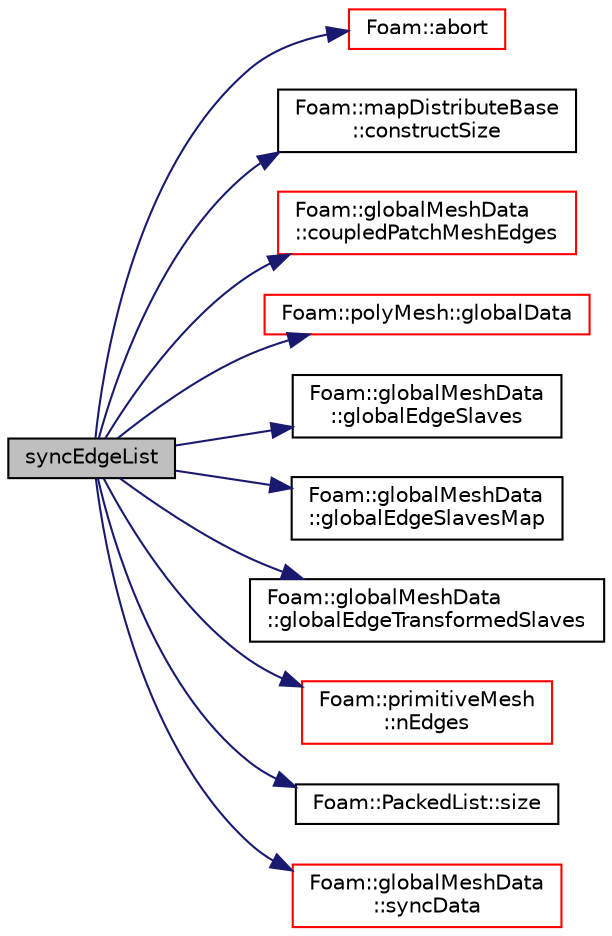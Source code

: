 digraph "syncEdgeList"
{
  bgcolor="transparent";
  edge [fontname="Helvetica",fontsize="10",labelfontname="Helvetica",labelfontsize="10"];
  node [fontname="Helvetica",fontsize="10",shape=record];
  rankdir="LR";
  Node1 [label="syncEdgeList",height=0.2,width=0.4,color="black", fillcolor="grey75", style="filled", fontcolor="black"];
  Node1 -> Node2 [color="midnightblue",fontsize="10",style="solid",fontname="Helvetica"];
  Node2 [label="Foam::abort",height=0.2,width=0.4,color="red",URL="$a10887.html#a447107a607d03e417307c203fa5fb44b"];
  Node1 -> Node3 [color="midnightblue",fontsize="10",style="solid",fontname="Helvetica"];
  Node3 [label="Foam::mapDistributeBase\l::constructSize",height=0.2,width=0.4,color="black",URL="$a01433.html#a31e35cc37553bf187f244f12f1ad9c37",tooltip="Constructed data size. "];
  Node1 -> Node4 [color="midnightblue",fontsize="10",style="solid",fontname="Helvetica"];
  Node4 [label="Foam::globalMeshData\l::coupledPatchMeshEdges",height=0.2,width=0.4,color="red",URL="$a00942.html#a206c91a48fcb2446ebdd2216f199441f",tooltip="Return map from coupledPatch edges to mesh edges. "];
  Node1 -> Node5 [color="midnightblue",fontsize="10",style="solid",fontname="Helvetica"];
  Node5 [label="Foam::polyMesh::globalData",height=0.2,width=0.4,color="red",URL="$a01954.html#ad152d9d2d71b7bb6ab77c5ef580cb8ee",tooltip="Return parallel info. "];
  Node1 -> Node6 [color="midnightblue",fontsize="10",style="solid",fontname="Helvetica"];
  Node6 [label="Foam::globalMeshData\l::globalEdgeSlaves",height=0.2,width=0.4,color="black",URL="$a00942.html#a2fe434058aaa65022a8f6784f9c20cfa"];
  Node1 -> Node7 [color="midnightblue",fontsize="10",style="solid",fontname="Helvetica"];
  Node7 [label="Foam::globalMeshData\l::globalEdgeSlavesMap",height=0.2,width=0.4,color="black",URL="$a00942.html#a067b1361a138e9d2c68277599f43ebe6"];
  Node1 -> Node8 [color="midnightblue",fontsize="10",style="solid",fontname="Helvetica"];
  Node8 [label="Foam::globalMeshData\l::globalEdgeTransformedSlaves",height=0.2,width=0.4,color="black",URL="$a00942.html#a2c591aed92bccffe0d99b4f1b45a5de0"];
  Node1 -> Node9 [color="midnightblue",fontsize="10",style="solid",fontname="Helvetica"];
  Node9 [label="Foam::primitiveMesh\l::nEdges",height=0.2,width=0.4,color="red",URL="$a02013.html#a1db9478309c639504a743b7b194226f4"];
  Node1 -> Node10 [color="midnightblue",fontsize="10",style="solid",fontname="Helvetica"];
  Node10 [label="Foam::PackedList::size",height=0.2,width=0.4,color="black",URL="$a01795.html#a723361dc2020160f5492e8fe2d09fa44",tooltip="Number of entries. "];
  Node1 -> Node11 [color="midnightblue",fontsize="10",style="solid",fontname="Helvetica"];
  Node11 [label="Foam::globalMeshData\l::syncData",height=0.2,width=0.4,color="red",URL="$a00942.html#a81fffc5ec4bfe50dd3ba0a3ca38ee2f1",tooltip="Helper: synchronise data with transforms. "];
}
